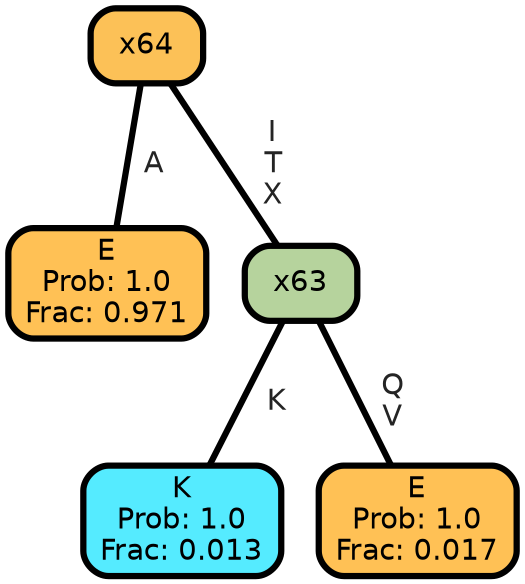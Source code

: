 graph Tree {
node [shape=box, style="filled, rounded",color="black",penwidth="3",fontcolor="black",                 fontname=helvetica] ;
graph [ranksep="0 equally", splines=straight,                 bgcolor=transparent, dpi=200] ;
edge [fontname=helvetica, fontweight=bold,fontcolor=grey14,color=black] ;
0 [label="E
Prob: 1.0
Frac: 0.971", fillcolor="#ffc155"] ;
1 [label="x64", fillcolor="#fcc157"] ;
2 [label="K
Prob: 1.0
Frac: 0.013", fillcolor="#55ebff"] ;
3 [label="x63", fillcolor="#b6d39d"] ;
4 [label="E
Prob: 1.0
Frac: 0.017", fillcolor="#ffc155"] ;
1 -- 0 [label=" A",penwidth=3] ;
1 -- 3 [label=" I\n T\n X",penwidth=3] ;
3 -- 2 [label=" K",penwidth=3] ;
3 -- 4 [label=" Q\n V",penwidth=3] ;
{rank = same;}}